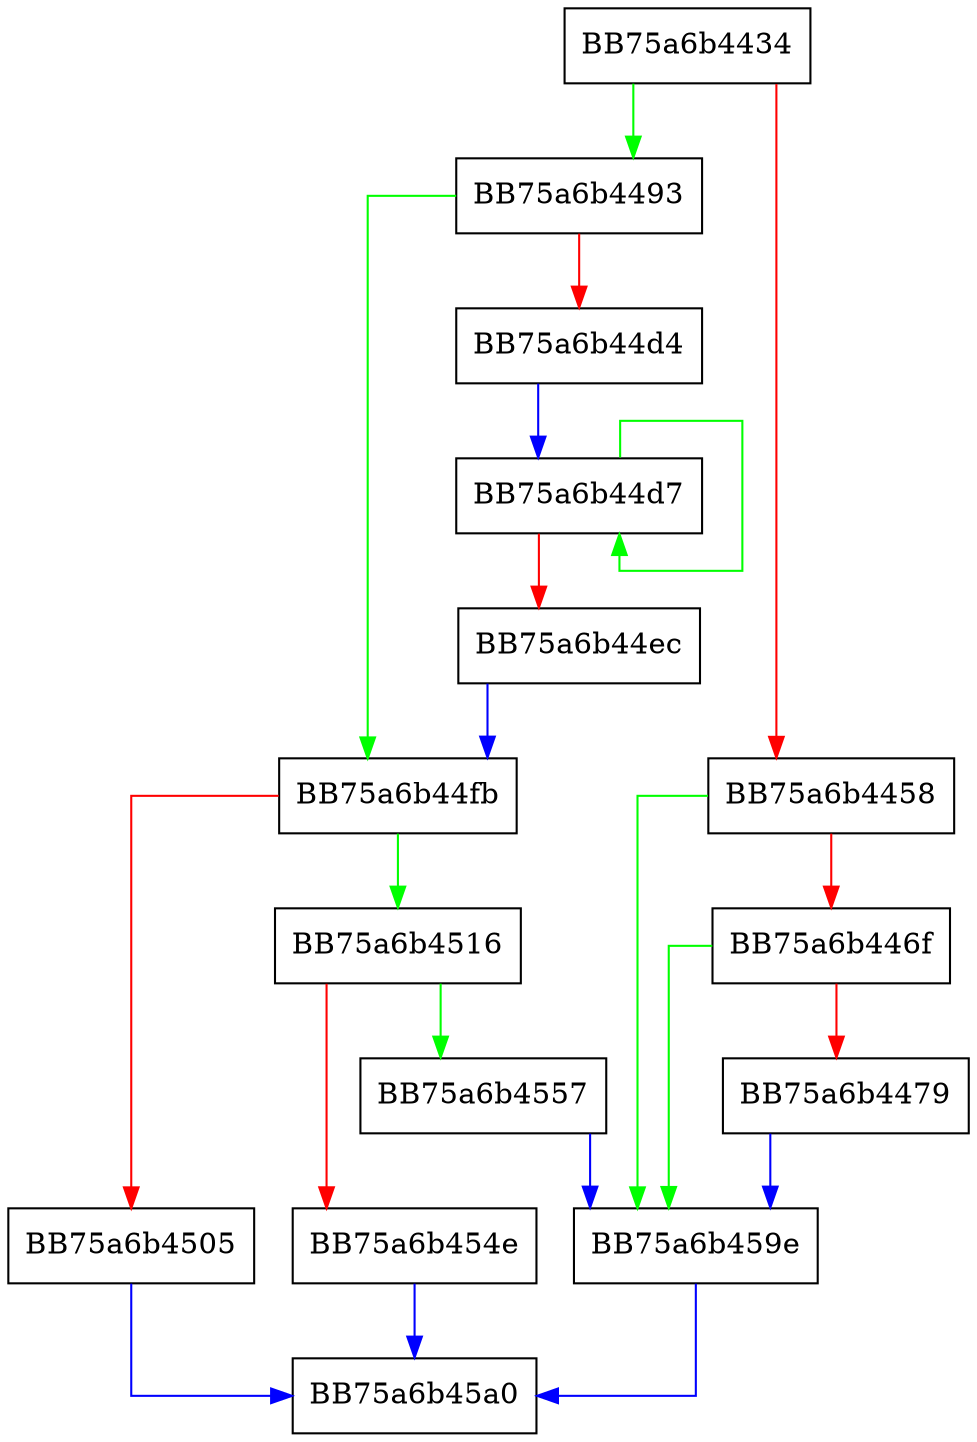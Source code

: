 digraph IsDlpJitProcessExcluded {
  node [shape="box"];
  graph [splines=ortho];
  BB75a6b4434 -> BB75a6b4493 [color="green"];
  BB75a6b4434 -> BB75a6b4458 [color="red"];
  BB75a6b4458 -> BB75a6b459e [color="green"];
  BB75a6b4458 -> BB75a6b446f [color="red"];
  BB75a6b446f -> BB75a6b459e [color="green"];
  BB75a6b446f -> BB75a6b4479 [color="red"];
  BB75a6b4479 -> BB75a6b459e [color="blue"];
  BB75a6b4493 -> BB75a6b44fb [color="green"];
  BB75a6b4493 -> BB75a6b44d4 [color="red"];
  BB75a6b44d4 -> BB75a6b44d7 [color="blue"];
  BB75a6b44d7 -> BB75a6b44d7 [color="green"];
  BB75a6b44d7 -> BB75a6b44ec [color="red"];
  BB75a6b44ec -> BB75a6b44fb [color="blue"];
  BB75a6b44fb -> BB75a6b4516 [color="green"];
  BB75a6b44fb -> BB75a6b4505 [color="red"];
  BB75a6b4505 -> BB75a6b45a0 [color="blue"];
  BB75a6b4516 -> BB75a6b4557 [color="green"];
  BB75a6b4516 -> BB75a6b454e [color="red"];
  BB75a6b454e -> BB75a6b45a0 [color="blue"];
  BB75a6b4557 -> BB75a6b459e [color="blue"];
  BB75a6b459e -> BB75a6b45a0 [color="blue"];
}